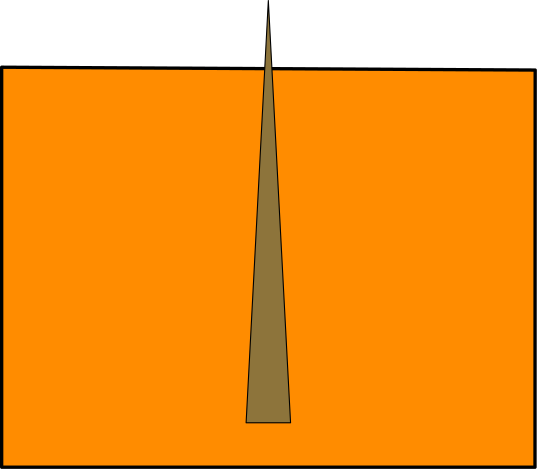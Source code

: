 <?xml version="1.0"?>
<!DOCTYPE ipe SYSTEM "ipe.dtd">
<ipe version="70005" creator="Ipe 7.1.4">
<info created="D:20130723230813" modified="D:20130725090917" title="Trees Figures" author="Quinn Hart" subject="AHB Poplar Poster" pagemode="fullscreen"/>
<preamble>\usepackage{amsmath}</preamble>
<ipestyle name="basic">
<symbol name="arrow/arc(spx)">
<path stroke="sym-stroke" fill="sym-stroke" pen="sym-pen">
0 0 m
-1 0.333 l
-1 -0.333 l
h
</path>
</symbol>
<symbol name="arrow/farc(spx)">
<path stroke="sym-stroke" fill="white" pen="sym-pen">
0 0 m
-1 0.333 l
-1 -0.333 l
h
</path>
</symbol>
<symbol name="mark/circle(sx)" transformations="translations">
<path fill="sym-stroke">
0.6 0 0 0.6 0 0 e
0.4 0 0 0.4 0 0 e
</path>
</symbol>
<symbol name="mark/disk(sx)" transformations="translations">
<path fill="sym-stroke">
0.6 0 0 0.6 0 0 e
</path>
</symbol>
<symbol name="mark/fdisk(sfx)" transformations="translations">
<group>
<path fill="sym-fill">
0.5 0 0 0.5 0 0 e
</path>
<path fill="sym-stroke" fillrule="eofill">
0.6 0 0 0.6 0 0 e
0.4 0 0 0.4 0 0 e
</path>
</group>
</symbol>
<symbol name="mark/box(sx)" transformations="translations">
<path fill="sym-stroke" fillrule="eofill">
-0.6 -0.6 m
0.6 -0.6 l
0.6 0.6 l
-0.6 0.6 l
h
-0.4 -0.4 m
0.4 -0.4 l
0.4 0.4 l
-0.4 0.4 l
h
</path>
</symbol>
<symbol name="mark/square(sx)" transformations="translations">
<path fill="sym-stroke">
-0.6 -0.6 m
0.6 -0.6 l
0.6 0.6 l
-0.6 0.6 l
h
</path>
</symbol>
<symbol name="mark/fsquare(sfx)" transformations="translations">
<group>
<path fill="sym-fill">
-0.5 -0.5 m
0.5 -0.5 l
0.5 0.5 l
-0.5 0.5 l
h
</path>
<path fill="sym-stroke" fillrule="eofill">
-0.6 -0.6 m
0.6 -0.6 l
0.6 0.6 l
-0.6 0.6 l
h
-0.4 -0.4 m
0.4 -0.4 l
0.4 0.4 l
-0.4 0.4 l
h
</path>
</group>
</symbol>
<symbol name="mark/cross(sx)" transformations="translations">
<group>
<path fill="sym-stroke">
-0.43 -0.57 m
0.57 0.43 l
0.43 0.57 l
-0.57 -0.43 l
h
</path>
<path fill="sym-stroke">
-0.43 0.57 m
0.57 -0.43 l
0.43 -0.57 l
-0.57 0.43 l
h
</path>
</group>
</symbol>
<symbol name="arrow/fnormal(spx)">
<path stroke="sym-stroke" fill="white" pen="sym-pen">
0 0 m
-1 0.333 l
-1 -0.333 l
h
</path>
</symbol>
<symbol name="arrow/pointed(spx)">
<path stroke="sym-stroke" fill="sym-stroke" pen="sym-pen">
0 0 m
-1 0.333 l
-0.8 0 l
-1 -0.333 l
h
</path>
</symbol>
<symbol name="arrow/fpointed(spx)">
<path stroke="sym-stroke" fill="white" pen="sym-pen">
0 0 m
-1 0.333 l
-0.8 0 l
-1 -0.333 l
h
</path>
</symbol>
<symbol name="arrow/linear(spx)">
<path stroke="sym-stroke" pen="sym-pen">
-1 0.333 m
0 0 l
-1 -0.333 l
</path>
</symbol>
<symbol name="arrow/fdouble(spx)">
<path stroke="sym-stroke" fill="white" pen="sym-pen">
0 0 m
-1 0.333 l
-1 -0.333 l
h
-1 0 m
-2 0.333 l
-2 -0.333 l
h
</path>
</symbol>
<symbol name="arrow/double(spx)">
<path stroke="sym-stroke" fill="sym-stroke" pen="sym-pen">
0 0 m
-1 0.333 l
-1 -0.333 l
h
-1 0 m
-2 0.333 l
-2 -0.333 l
h
</path>
</symbol>
<pen name="heavier" value="0.8"/>
<pen name="fat" value="1.2"/>
<pen name="ultrafat" value="2"/>
<symbolsize name="large" value="5"/>
<symbolsize name="small" value="2"/>
<symbolsize name="tiny" value="1.1"/>
<arrowsize name="large" value="10"/>
<arrowsize name="small" value="5"/>
<arrowsize name="tiny" value="3"/>
<color name="red" value="1 0 0"/>
<color name="green" value="0 1 0"/>
<color name="blue" value="0 0 1"/>
<color name="yellow" value="1 1 0"/>
<color name="orange" value="1 0.647 0"/>
<color name="gold" value="1 0.843 0"/>
<color name="purple" value="0.627 0.125 0.941"/>
<color name="gray" value="0.745"/>
<color name="brown" value="0.647 0.165 0.165"/>
<color name="navy" value="0 0 0.502"/>
<color name="pink" value="1 0.753 0.796"/>
<color name="seagreen" value="0.18 0.545 0.341"/>
<color name="turquoise" value="0.251 0.878 0.816"/>
<color name="violet" value="0.933 0.51 0.933"/>
<color name="darkblue" value="0 0 0.545"/>
<color name="darkcyan" value="0 0.545 0.545"/>
<color name="darkgray" value="0.663"/>
<color name="darkgreen" value="0 0.392 0"/>
<color name="darkmagenta" value="0.545 0 0.545"/>
<color name="darkorange" value="1 0.549 0"/>
<color name="darkred" value="0.545 0 0"/>
<color name="lightblue" value="0.678 0.847 0.902"/>
<color name="lightcyan" value="0.878 1 1"/>
<color name="lightgray" value="0.827"/>
<color name="lightgreen" value="0.565 0.933 0.565"/>
<color name="lightyellow" value="1 1 0.878"/>
<dashstyle name="dashed" value="[4] 0"/>
<dashstyle name="dotted" value="[1 3] 0"/>
<dashstyle name="dash dotted" value="[4 2 1 2] 0"/>
<dashstyle name="dash dot dotted" value="[4 2 1 2 1 2] 0"/>
<textsize name="large" value="\large"/>
<textsize name="Large" value="\Large"/>
<textsize name="LARGE" value="\LARGE"/>
<textsize name="huge" value="\huge"/>
<textsize name="Huge" value="\Huge"/>
<textsize name="small" value="\small"/>
<textsize name="footnote" value="\footnotesize"/>
<textsize name="tiny" value="\tiny"/>
<textstyle name="center" begin="\begin{center}" end="\end{center}"/>
<textstyle name="itemize" begin="\begin{itemize}" end="\end{itemize}"/>
<textstyle name="item" begin="\begin{itemize}\item{}" end="\end{itemize}"/>
<gridsize name="4 pts" value="4"/>
<gridsize name="8 pts (~3 mm)" value="8"/>
<gridsize name="16 pts (~6 mm)" value="16"/>
<gridsize name="32 pts (~12 mm)" value="32"/>
<gridsize name="10 pts (~3.5 mm)" value="10"/>
<gridsize name="20 pts (~7 mm)" value="20"/>
<gridsize name="14 pts (~5 mm)" value="14"/>
<gridsize name="28 pts (~10 mm)" value="28"/>
<gridsize name="56 pts (~20 mm)" value="56"/>
<anglesize name="90 deg" value="90"/>
<anglesize name="60 deg" value="60"/>
<anglesize name="45 deg" value="45"/>
<anglesize name="30 deg" value="30"/>
<anglesize name="22.5 deg" value="22.5"/>
<tiling name="falling" angle="-60" step="4" width="1"/>
<tiling name="rising" angle="30" step="4" width="1"/>
</ipestyle>
<page>
<layer name="tree"/>
<layer name="soil"/>
<view layers="tree soil" active="soil"/>
<path layer="soil" stroke="black" fill="darkorange" pen="fat">
192 640 m
192 496 l
384 496 l
384.068 638.981 l
h
</path>
<path layer="tree" stroke="black" fill="0.552 0.454 0.233">
288 664 m
296 512 l
280 512 l
h
</path>
</page>
<page>
<layer name="tree"/>
<layer name="soil"/>
<view layers="tree soil" active="soil"/>
<path layer="soil" stroke="black" fill="darkorange" pen="fat">
192 640 m
192 496 l
384 496 l
384.068 638.981 l
h
</path>
<path layer="tree" stroke="black" fill="0.502 0.502 0">
288 664 m
296 512 l
280 512 l
h
</path>
<group>
<path matrix="0.707107 -0.707107 0.707107 0.707107 -318.254 268.02" stroke="black" fill="green" pen="fat">
160 704
152 712
160 736
168 712 u
</path>
<path matrix="0.948683 -0.316228 0.316228 0.948683 -83.4733 47.5445" stroke="black" fill="green" pen="fat">
160 704
152 712
160 736
168 712 u
</path>
</group>
<group matrix="-1 0 0 1 577.195 0">
<path matrix="0.707107 -0.707107 0.707107 0.707107 -318.254 268.02" stroke="black" fill="green" pen="fat">
160 704
152 712
160 736
168 712 u
</path>
<path matrix="0.948683 -0.316228 0.316228 0.948683 -83.4733 47.5445" stroke="black" fill="green" pen="fat">
160 704
152 712
160 736
168 712 u
</path>
</group>
<path stroke="0.476 0.357 0.163" pen="ultrafat">
280 520 m
272 512
264 520
264 520 s
</path>
<path stroke="0.476 0.357 0.163" pen="ultrafat">
280 512 m
272 504
264 512
264 512 s
</path>
<path stroke="0.476 0.357 0.163" pen="ultrafat">
296 512 m
304 504
312 512 s
</path>
<path stroke="0.476 0.357 0.163" pen="ultrafat">
296 520 m
304 512
312 520
312 520 s
</path>
<path fill="green">
192 784 m
192 784 l
192 784 l
192 784 l
h
</path>
</page>
<page>
<layer name="tree"/>
<layer name="soil"/>
<view layers="tree soil" active="soil"/>
<path layer="soil" stroke="black" fill="darkorange" pen="fat">
192 640 m
192 496 l
384 496 l
384.068 638.981 l
h
</path>
<path layer="tree" stroke="black" fill="0.502 0.502 0">
288.197 697.741 m
296 552 l
280 552 l
h
</path>
<path fill="green">
192 784 m
192 784 l
192 784 l
192 784 l
h
</path>
<group matrix="0.587303 0 0 0.712692 119.892 170.929">
<group matrix="3.47358 0 0 3.35244 -714.763 -1483.47">
<path matrix="0.707107 -0.707107 0.707107 0.707107 -318.254 268.02" stroke="black" fill="green" pen="fat">
160 704
152 712
160 736
168 712 u
</path>
<path matrix="0.948683 -0.316228 0.316228 0.948683 -83.4733 47.5445" stroke="black" fill="green" pen="fat">
160 704
152 712
160 736
168 712 u
</path>
</group>
<group matrix="-3.47358 0 0 3.35244 1290.17 -1483.47">
<path matrix="0.707107 -0.707107 0.707107 0.707107 -318.254 268.02" stroke="black" fill="green" pen="fat">
160 704
152 712
160 736
168 712 u
</path>
<path matrix="0.948683 -0.316228 0.316228 0.948683 -83.4733 47.5445" stroke="black" fill="green" pen="fat">
160 704
152 712
160 736
168 712 u
</path>
</group>
</group>
<group matrix="0.411535 0 0 0.413384 170.15 385.769">
<group matrix="3.47358 0 0 3.35244 -714.763 -1483.47">
<path matrix="0.707107 -0.707107 0.707107 0.707107 -318.254 268.02" stroke="black" fill="green" pen="fat">
160 704
152 712
160 736
168 712 u
</path>
<path matrix="0.948683 -0.316228 0.316228 0.948683 -83.4733 47.5445" stroke="black" fill="green" pen="fat">
160 704
152 712
160 736
168 712 u
</path>
</group>
<group matrix="-3.47358 0 0 3.35244 1290.17 -1483.47">
<path matrix="0.707107 -0.707107 0.707107 0.707107 -318.254 268.02" stroke="black" fill="green" pen="fat">
160 704
152 712
160 736
168 712 u
</path>
<path matrix="0.948683 -0.316228 0.316228 0.948683 -83.4733 47.5445" stroke="black" fill="green" pen="fat">
160 704
152 712
160 736
168 712 u
</path>
</group>
</group>
<path layer="soil" matrix="0.677069 0 0 0.797916 94.3481 115.251" stroke="0" fill="0.502 0.502 0">
288 608
320 624
312 616
344 616
312 608
360 600
312 600
376 568
304 600
384 528
320 576
360 512
320 560
328 512
312 560
304 472
304 552
280 488
296 544
256 496
296 552
232 496
288 544
208 520
288 552
184 544
304 576
176 552
296 584
200 576
272 584
232 608
272 600
256 624
280 600
288 624
288 624 u
</path>
</page>
<page>
<layer name="tree"/>
<layer name="soil"/>
<view layers="tree soil" active="soil"/>
<path layer="soil" stroke="black" fill="darkorange" pen="fat">
192 640 m
192 496 l
384 496 l
384.068 638.981 l
h
</path>
<path layer="tree" stroke="black" fill="0.502 0.502 0">
288 768 m
296 552 l
280 552 l
h
</path>
<path fill="green">
192 784 m
192 784 l
192 784 l
192 784 l
h
</path>
<path stroke="0" fill="0.502 0.502 0">
288 608
320 624
312 616
344 616
312 608
360 600
312 600
376 568
304 600
384 528
320 576
360 512
320 560
328 512
312 560
304 472
304 552
280 488
296 544
256 496
296 552
232 496
288 544
208 520
288 552
184 544
304 576
176 552
296 584
200 576
272 584
232 608
272 600
256 624
280 600
288 624
288 624 u
</path>
<group>
<group matrix="3.47358 0 0 3.35244 -714.763 -1483.47">
<path matrix="0.707107 -0.707107 0.707107 0.707107 -318.254 268.02" stroke="black" fill="green" pen="fat">
160 704
152 712
160 736
168 712 u
</path>
<path matrix="0.948683 -0.316228 0.316228 0.948683 -83.4733 47.5445" stroke="black" fill="green" pen="fat">
160 704
152 712
160 736
168 712 u
</path>
</group>
<group matrix="-3.47358 0 0 3.35244 1290.17 -1483.47">
<path matrix="0.707107 -0.707107 0.707107 0.707107 -318.254 268.02" stroke="black" fill="green" pen="fat">
160 704
152 712
160 736
168 712 u
</path>
<path matrix="0.948683 -0.316228 0.316228 0.948683 -83.4733 47.5445" stroke="black" fill="green" pen="fat">
160 704
152 712
160 736
168 712 u
</path>
</group>
</group>
<group matrix="0.587303 0 0 0.712692 120.436 202.443">
<group matrix="3.47358 0 0 3.35244 -714.763 -1483.47">
<path matrix="0.707107 -0.707107 0.707107 0.707107 -318.254 268.02" stroke="black" fill="green" pen="fat">
160 704
152 712
160 736
168 712 u
</path>
<path matrix="0.948683 -0.316228 0.316228 0.948683 -83.4733 47.5445" stroke="black" fill="green" pen="fat">
160 704
152 712
160 736
168 712 u
</path>
</group>
<group matrix="-3.47358 0 0 3.35244 1290.17 -1483.47">
<path matrix="0.707107 -0.707107 0.707107 0.707107 -318.254 268.02" stroke="black" fill="green" pen="fat">
160 704
152 712
160 736
168 712 u
</path>
<path matrix="0.948683 -0.316228 0.316228 0.948683 -83.4733 47.5445" stroke="black" fill="green" pen="fat">
160 704
152 712
160 736
168 712 u
</path>
</group>
</group>
<group matrix="0.411535 0 0 0.413384 170.694 417.284">
<group matrix="3.47358 0 0 3.35244 -714.763 -1483.47">
<path matrix="0.707107 -0.707107 0.707107 0.707107 -318.254 268.02" stroke="black" fill="green" pen="fat">
160 704
152 712
160 736
168 712 u
</path>
<path matrix="0.948683 -0.316228 0.316228 0.948683 -83.4733 47.5445" stroke="black" fill="green" pen="fat">
160 704
152 712
160 736
168 712 u
</path>
</group>
<group matrix="-3.47358 0 0 3.35244 1290.17 -1483.47">
<path matrix="0.707107 -0.707107 0.707107 0.707107 -318.254 268.02" stroke="black" fill="green" pen="fat">
160 704
152 712
160 736
168 712 u
</path>
<path matrix="0.948683 -0.316228 0.316228 0.948683 -83.4733 47.5445" stroke="black" fill="green" pen="fat">
160 704
152 712
160 736
168 712 u
</path>
</group>
</group>
</page>
<page>
<layer name="tree"/>
<layer name="soil"/>
<view layers="tree soil" active="soil"/>
<path layer="soil" stroke="black" fill="darkorange" pen="fat">
192 640 m
192 496 l
384 496 l
384.068 638.981 l
h
</path>
<path layer="tree" stroke="black" fill="0.502 0.502 0">
284.394 646.665 m
292.544 646.665 l
296 552 l
280 552 l
h
</path>
<path fill="green">
192 784 m
192 784 l
192 784 l
192 784 l
h
</path>
<path layer="soil" stroke="0" fill="0.502 0.387 0.212">
288 608
320 624
312 616
344 616
312 608
360 600
312 600
376 568
304 600
384 528
320 576
360 512
320 560
328 512
312 560
304 472
304 552
280 488
296 544
256 496
296 552
232 496
288 544
208 520
288 552
184 544
304 576
176 552
296 584
200 576
272 584
232 608
272 600
256 624
280 600
288 624
288 624 u
</path>
<path matrix="0.677069 0 0 0.797916 94.3481 115.251" stroke="0" fill="0.502 0.502 0">
288 608
320 624
312 616
344 616
312 608
360 600
312 600
376 568
304 600
384 528
320 576
360 512
320 560
328 512
312 560
304 472
304 552
280 488
296 544
256 496
296 552
232 496
288 544
208 520
288 552
184 544
304 576
176 552
296 584
200 576
272 584
232 608
272 600
256 624
280 600
288 624
288 624 u
</path>
</page>
<page>
<layer name="tree"/>
<layer name="soil"/>
<view layers="tree soil" active="soil"/>
<path layer="soil" stroke="black" fill="darkorange" pen="fat">
192 640 m
192 496 l
384 496 l
384.068 638.981 l
h
</path>
<path layer="tree" stroke="black" fill="0.502 0.502 0">
284.394 646.665 m
292.544 646.665 l
296 552 l
280 552 l
h
</path>
<path fill="green">
192 784 m
192 784 l
192 784 l
192 784 l
h
</path>
<path matrix="0.677069 0 0 0.797916 94.3481 115.251" stroke="0" fill="0.502 0.502 0">
288 608
320 624
312 616
344 616
312 608
360 600
312 600
376 568
304 600
384 528
320 576
360 512
320 560
328 512
312 560
304 472
304 552
280 488
296 544
256 496
296 552
232 496
288 544
208 520
288 552
184 544
304 576
176 552
296 584
200 576
272 584
232 608
272 600
256 624
280 600
288 624
288 624 u
</path>
<group matrix="1 0 0 1 -0.0001211 -9.78007">
<path matrix="0.707107 -0.707107 0.707107 0.707107 -318.254 268.02" stroke="black" fill="green" pen="fat">
160 704
152 712
160 736
168 712 u
</path>
<path matrix="0.948683 -0.316228 0.316228 0.948683 -83.4733 47.5445" stroke="black" fill="green" pen="fat">
160 704
152 712
160 736
168 712 u
</path>
</group>
<group matrix="-1 0 0 1 577.195 -9.78007">
<path matrix="0.707107 -0.707107 0.707107 0.707107 -318.254 268.02" stroke="black" fill="green" pen="fat">
160 704
152 712
160 736
168 712 u
</path>
<path matrix="0.948683 -0.316228 0.316228 0.948683 -83.4733 47.5445" stroke="black" fill="green" pen="fat">
160 704
152 712
160 736
168 712 u
</path>
</group>
</page>
<page>
<layer name="tree"/>
<layer name="soil"/>
<view layers="tree soil" active="soil"/>
<path layer="soil" stroke="black" fill="darkorange" pen="fat">
192 640 m
192 496 l
384 496 l
384.068 638.981 l
h
</path>
<path layer="tree" stroke="black" fill="0.502 0.502 0">
288.197 697.741 m
296 552 l
280 552 l
h
</path>
<path fill="green">
192 784 m
192 784 l
192 784 l
192 784 l
h
</path>
<group matrix="0.587303 0 0 0.712692 119.892 170.929">
<group matrix="3.47358 0 0 3.35244 -714.763 -1483.47">
<path matrix="0.707107 -0.707107 0.707107 0.707107 -318.254 268.02" stroke="black" fill="green" pen="fat">
160 704
152 712
160 736
168 712 u
</path>
<path matrix="0.948683 -0.316228 0.316228 0.948683 -83.4733 47.5445" stroke="black" fill="green" pen="fat">
160 704
152 712
160 736
168 712 u
</path>
</group>
<group matrix="-3.47358 0 0 3.35244 1290.17 -1483.47">
<path matrix="0.707107 -0.707107 0.707107 0.707107 -318.254 268.02" stroke="black" fill="green" pen="fat">
160 704
152 712
160 736
168 712 u
</path>
<path matrix="0.948683 -0.316228 0.316228 0.948683 -83.4733 47.5445" stroke="black" fill="green" pen="fat">
160 704
152 712
160 736
168 712 u
</path>
</group>
</group>
<group matrix="0.411535 0 0 0.413384 170.15 385.769">
<group matrix="3.47358 0 0 3.35244 -714.763 -1483.47">
<path matrix="0.707107 -0.707107 0.707107 0.707107 -318.254 268.02" stroke="black" fill="green" pen="fat">
160 704
152 712
160 736
168 712 u
</path>
<path matrix="0.948683 -0.316228 0.316228 0.948683 -83.4733 47.5445" stroke="black" fill="green" pen="fat">
160 704
152 712
160 736
168 712 u
</path>
</group>
<group matrix="-3.47358 0 0 3.35244 1290.17 -1483.47">
<path matrix="0.707107 -0.707107 0.707107 0.707107 -318.254 268.02" stroke="black" fill="green" pen="fat">
160 704
152 712
160 736
168 712 u
</path>
<path matrix="0.948683 -0.316228 0.316228 0.948683 -83.4733 47.5445" stroke="black" fill="green" pen="fat">
160 704
152 712
160 736
168 712 u
</path>
</group>
</group>
<path layer="soil" matrix="0.677069 0 0 0.797916 94.3481 115.251" stroke="0" fill="0.502 0.502 0">
288 608
320 624
312 616
344 616
312 608
360 600
312 600
376 568
304 600
384 528
320 576
360 512
320 560
328 512
312 560
304 472
304 552
280 488
296 544
256 496
296 552
232 496
288 544
208 520
288 552
184 544
304 576
176 552
296 584
200 576
272 584
232 608
272 600
256 624
280 600
288 624
288 624 u
</path>
</page>
<page>
<layer name="tree"/>
<layer name="soil"/>
<view layers="tree soil" active="soil"/>
<path layer="soil" stroke="black" fill="darkorange" pen="fat">
192 640 m
192 496 l
384 496 l
384.068 638.981 l
h
</path>
<path layer="tree" stroke="black" fill="0.502 0.502 0">
288 768 m
296 552 l
280 552 l
h
</path>
<path fill="green">
192 784 m
192 784 l
192 784 l
192 784 l
h
</path>
<path stroke="0" fill="0.502 0.502 0">
288 608
320 624
312 616
344 616
312 608
360 600
312 600
376 568
304 600
384 528
320 576
360 512
320 560
328 512
312 560
304 472
304 552
280 488
296 544
256 496
296 552
232 496
288 544
208 520
288 552
184 544
304 576
176 552
296 584
200 576
272 584
232 608
272 600
256 624
280 600
288 624
288 624 u
</path>
<group>
<group matrix="3.47358 0 0 3.35244 -714.763 -1483.47">
<path matrix="0.707107 -0.707107 0.707107 0.707107 -318.254 268.02" stroke="black" fill="green" pen="fat">
160 704
152 712
160 736
168 712 u
</path>
<path matrix="0.948683 -0.316228 0.316228 0.948683 -83.4733 47.5445" stroke="black" fill="green" pen="fat">
160 704
152 712
160 736
168 712 u
</path>
</group>
<group matrix="-3.47358 0 0 3.35244 1290.17 -1483.47">
<path matrix="0.707107 -0.707107 0.707107 0.707107 -318.254 268.02" stroke="black" fill="green" pen="fat">
160 704
152 712
160 736
168 712 u
</path>
<path matrix="0.948683 -0.316228 0.316228 0.948683 -83.4733 47.5445" stroke="black" fill="green" pen="fat">
160 704
152 712
160 736
168 712 u
</path>
</group>
</group>
<group matrix="0.587303 0 0 0.712692 120.436 202.443">
<group matrix="3.47358 0 0 3.35244 -714.763 -1483.47">
<path matrix="0.707107 -0.707107 0.707107 0.707107 -318.254 268.02" stroke="black" fill="green" pen="fat">
160 704
152 712
160 736
168 712 u
</path>
<path matrix="0.948683 -0.316228 0.316228 0.948683 -83.4733 47.5445" stroke="black" fill="green" pen="fat">
160 704
152 712
160 736
168 712 u
</path>
</group>
<group matrix="-3.47358 0 0 3.35244 1290.17 -1483.47">
<path matrix="0.707107 -0.707107 0.707107 0.707107 -318.254 268.02" stroke="black" fill="green" pen="fat">
160 704
152 712
160 736
168 712 u
</path>
<path matrix="0.948683 -0.316228 0.316228 0.948683 -83.4733 47.5445" stroke="black" fill="green" pen="fat">
160 704
152 712
160 736
168 712 u
</path>
</group>
</group>
<group matrix="0.411535 0 0 0.413384 170.694 417.284">
<group matrix="3.47358 0 0 3.35244 -714.763 -1483.47">
<path matrix="0.707107 -0.707107 0.707107 0.707107 -318.254 268.02" stroke="black" fill="green" pen="fat">
160 704
152 712
160 736
168 712 u
</path>
<path matrix="0.948683 -0.316228 0.316228 0.948683 -83.4733 47.5445" stroke="black" fill="green" pen="fat">
160 704
152 712
160 736
168 712 u
</path>
</group>
<group matrix="-3.47358 0 0 3.35244 1290.17 -1483.47">
<path matrix="0.707107 -0.707107 0.707107 0.707107 -318.254 268.02" stroke="black" fill="green" pen="fat">
160 704
152 712
160 736
168 712 u
</path>
<path matrix="0.948683 -0.316228 0.316228 0.948683 -83.4733 47.5445" stroke="black" fill="green" pen="fat">
160 704
152 712
160 736
168 712 u
</path>
</group>
</group>
</page>
<page>
<layer name="tree"/>
<layer name="soil"/>
<view layers="tree soil" active="soil"/>
<path layer="tree" fill="green">
192 784 m
192 784 l
192 784 l
192 784 l
h
</path>
<text layer="soil" matrix="0.983211 0 0 0.0686119 -297.06 735.094" transformations="translations" pos="400 672" stroke="black" type="label" width="217.175" height="14.551" depth="4.9" valign="baseline" size="LARGE">$NPP = T \alpha (1-e^{-k LAI})  \prod_i fi$</text>
<text matrix="0.989581 0 0 3.59163 -166.76 -1779.01" transformations="translations" pos="400 672" stroke="black" type="minipage" width="284.248" height="55.451" depth="50.59" valign="baseline" size="LARGE">$
\Delta W = NPP + RP\\
RP = \begin{cases} 0 &amp; NPP_{res} &lt;=0 \\
f_R ~ min (\Delta R_{def} ,NPP_{res}) &amp; NPP_{res} &gt; 0  
\end{cases} \\
NPP_{res} = NPP_{LAI=10}-NPP \\
\Delta R_{def} = W_R(W_R/W - p_{R\%x})R_{\Delta\%}
$</text>
<group matrix="1 0 0 1 -266.628 482.694">
<path fill="gold">
332.457 316.153
350.233 325.311
338.382 305.919
354.542 290.298
332.995 294.068
337.305 267.674
321.87 287.667
308.217 267.944
309.854 291.81
282.9 281.949
303.846 301.755
282.362 313.999
305.255 313.999
298.252 337.43
317.105 320.732
331.11 343.356 u
</path>
<path fill="yellow">
22.6274 0 0 22.6274 320 304 e
</path>
</group>
<group matrix="1 0 0 1 -170.019 70.5318">
<path stroke="black" fill="darkorange" pen="fat">
192 640 m
192 496 l
384 496 l
384.068 638.981 l
h
</path>
<path stroke="black" fill="0.502 0.502 0">
284.394 646.665 m
292.544 646.665 l
296 552 l
280 552 l
h
</path>
<path matrix="0.677069 0 0 0.797916 94.3481 115.251" stroke="0" fill="0.502 0.502 0">
288 608
320 624
312 616
344 616
312 608
360 600
312 600
376 568
304 600
384 528
320 576
360 512
320 560
328 512
312 560
304 472
304 552
280 488
296 544
256 496
296 552
232 496
288 544
208 520
288 552
184 544
304 576
176 552
296 584
200 576
272 584
232 608
272 600
256 624
280 600
288 624
288 624 u
</path>
<group matrix="1 0 0 1 -0.0001211 -9.78007">
<path matrix="0.707107 -0.707107 0.707107 0.707107 -318.254 268.02" stroke="black" fill="green" pen="fat">
160 704
152 712
160 736
168 712 u
</path>
<path matrix="0.948683 -0.316228 0.316228 0.948683 -83.4733 47.5445" stroke="black" fill="green" pen="fat">
160 704
152 712
160 736
168 712 u
</path>
</group>
<group matrix="-1 0 0 1 577.195 -9.78007">
<path matrix="0.707107 -0.707107 0.707107 0.707107 -318.254 268.02" stroke="black" fill="green" pen="fat">
160 704
152 712
160 736
168 712 u
</path>
<path matrix="0.948683 -0.316228 0.316228 0.948683 -83.4733 47.5445" stroke="black" fill="green" pen="fat">
160 704
152 712
160 736
168 712 u
</path>
</group>
</group>
<text matrix="0.989581 0 0 3.59163 -81.3795 -1912.65" transformations="translations" pos="400 672" stroke="black" type="minipage" width="284.248" height="57.229" depth="52.36" valign="baseline" size="LARGE">\begin{tabular}{l l}
$p_{R\%x}$ &amp; Maximum Root \% \\
$R_{\Delta\%}$ &amp; Monthly Root Contribution \\
$W_R$ &amp; Total Root Mass \\
$f_R$ &amp; Root Conversion efficiency \\
$f_i$ &amp; Various growth limiters
\end{tabular}
</text>
<text matrix="0.989581 0 0 3.59163 -373.901 -1912.65" transformations="translations" pos="400 672" stroke="black" type="minipage" width="284.248" height="57.229" depth="52.36" valign="baseline" size="LARGE">\begin{tabular}{l l}
$\Delta W$ &amp; Monthly Growth \\
$NPP$ &amp; Net Primary Productivity \\
$RP$ &amp; Root Productivity \\
$NPP_{res}$ &amp; Residual Desired Productivity \\
$\Delta R_{def}$ &amp; Residual Root \\
\end{tabular}
</text>
</page>
</ipe>
